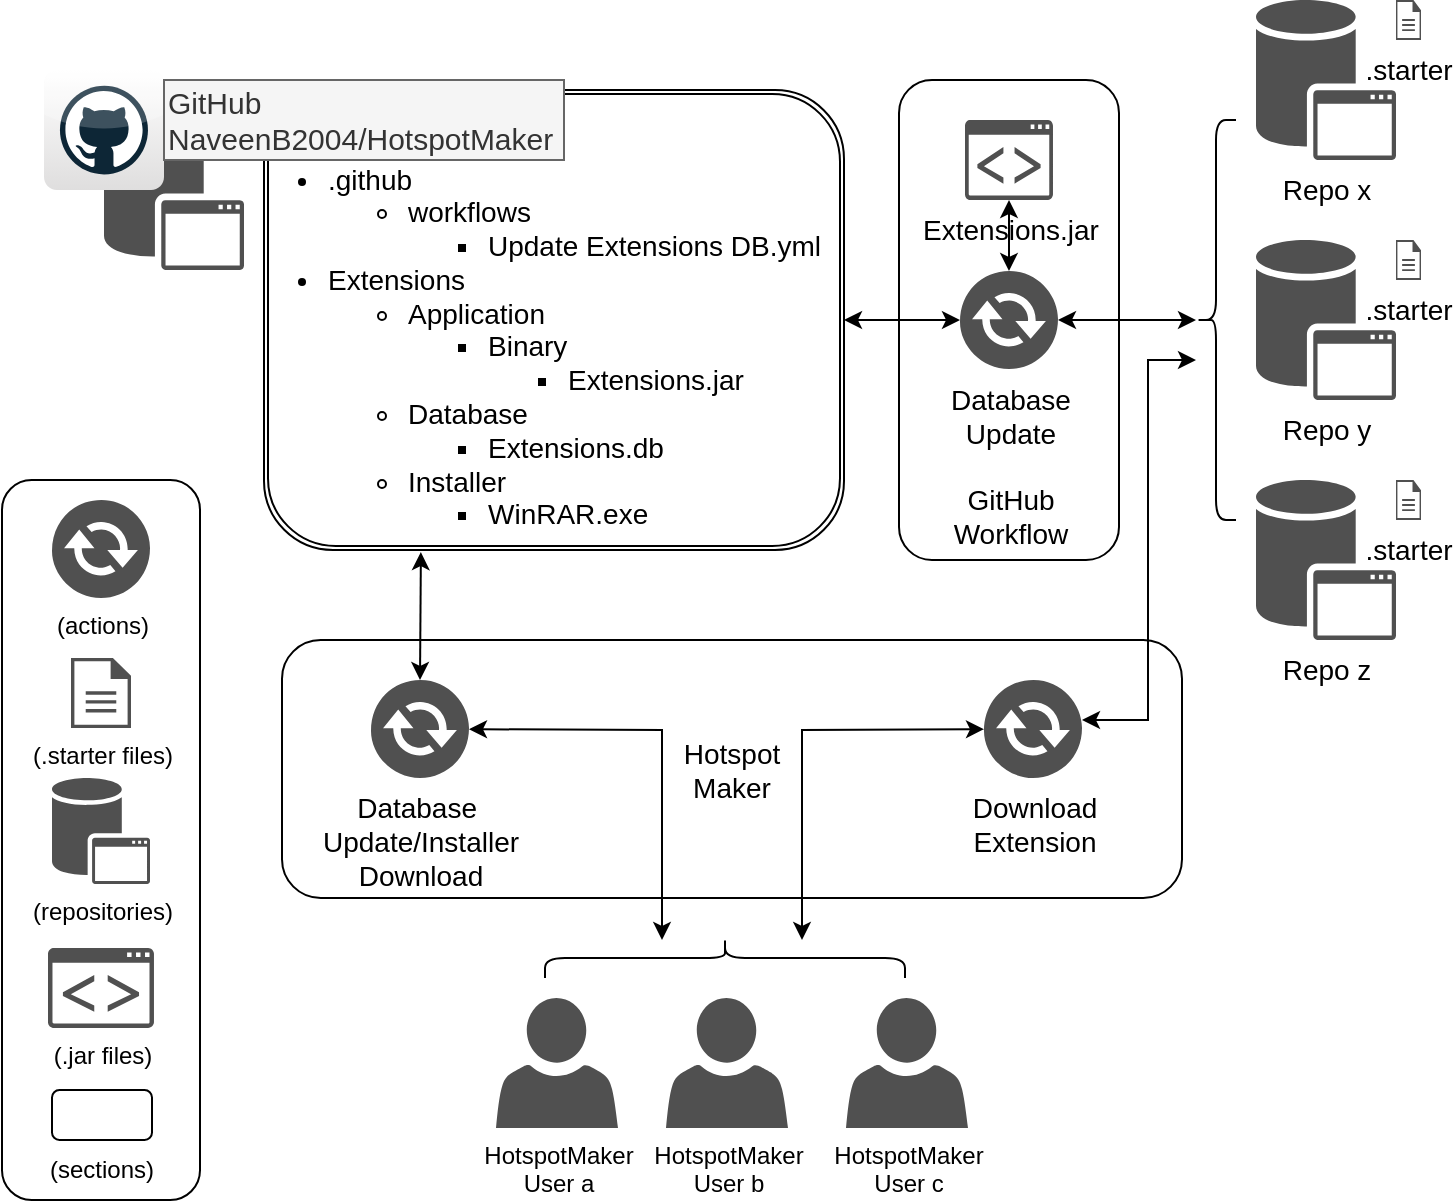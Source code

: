 <mxfile version="21.6.8" type="github">
  <diagram name="Page-1" id="IK4CgEFw9YjIWyyxmLn1">
    <mxGraphModel dx="753" dy="384" grid="1" gridSize="10" guides="1" tooltips="1" connect="1" arrows="1" fold="1" page="1" pageScale="1" pageWidth="750" pageHeight="620" math="0" shadow="0">
      <root>
        <mxCell id="0" />
        <mxCell id="1" parent="0" />
        <mxCell id="Nbu1GZy0OXmOrN2x_37b-14" value="" style="shape=ext;double=1;rounded=1;whiteSpace=wrap;html=1;fillColor=none;" vertex="1" parent="1">
          <mxGeometry x="141" y="55" width="290" height="230" as="geometry" />
        </mxCell>
        <mxCell id="Nbu1GZy0OXmOrN2x_37b-2" value="" style="sketch=0;shadow=0;dashed=0;html=1;strokeColor=none;fillColor=#505050;labelPosition=center;verticalLabelPosition=bottom;verticalAlign=top;outlineConnect=0;align=center;shape=mxgraph.office.databases.application_store;" vertex="1" parent="1">
          <mxGeometry x="61" y="65" width="70" height="80" as="geometry" />
        </mxCell>
        <mxCell id="Nbu1GZy0OXmOrN2x_37b-3" value="" style="dashed=0;outlineConnect=0;html=1;align=center;labelPosition=center;verticalLabelPosition=bottom;verticalAlign=top;shape=mxgraph.webicons.github;gradientColor=#DFDEDE" vertex="1" parent="1">
          <mxGeometry x="31" y="45" width="60" height="60" as="geometry" />
        </mxCell>
        <mxCell id="Nbu1GZy0OXmOrN2x_37b-4" value="GitHub&lt;br style=&quot;font-size: 15px;&quot;&gt;NaveenB2004/HotspotMaker" style="text;html=1;align=left;verticalAlign=middle;whiteSpace=wrap;rounded=0;fillColor=#f5f5f5;strokeColor=#666666;fontColor=#333333;fontSize=15;" vertex="1" parent="1">
          <mxGeometry x="91" y="50" width="200" height="40" as="geometry" />
        </mxCell>
        <mxCell id="Nbu1GZy0OXmOrN2x_37b-7" value="&lt;ul style=&quot;&quot;&gt;&lt;li style=&quot;font-size: 14px;&quot;&gt;.github&lt;/li&gt;&lt;ul style=&quot;&quot;&gt;&lt;li style=&quot;font-size: 14px;&quot;&gt;workflows&lt;/li&gt;&lt;ul style=&quot;&quot;&gt;&lt;li style=&quot;&quot;&gt;Update Extensions DB.yml&lt;br&gt;&lt;/li&gt;&lt;/ul&gt;&lt;/ul&gt;&lt;li style=&quot;font-size: 14px;&quot;&gt;Extensions&lt;/li&gt;&lt;ul style=&quot;font-size: 14px;&quot;&gt;&lt;li style=&quot;font-size: 14px;&quot;&gt;Application&lt;/li&gt;&lt;ul style=&quot;font-size: 14px;&quot;&gt;&lt;li style=&quot;font-size: 14px;&quot;&gt;Binary&lt;/li&gt;&lt;ul style=&quot;font-size: 14px;&quot;&gt;&lt;li style=&quot;font-size: 14px;&quot;&gt;Extensions.jar&lt;/li&gt;&lt;/ul&gt;&lt;/ul&gt;&lt;li style=&quot;font-size: 14px;&quot;&gt;Database&lt;/li&gt;&lt;ul style=&quot;font-size: 14px;&quot;&gt;&lt;li style=&quot;font-size: 14px;&quot;&gt;Extensions.db&lt;/li&gt;&lt;/ul&gt;&lt;li style=&quot;font-size: 14px;&quot;&gt;Installer&lt;/li&gt;&lt;ul style=&quot;font-size: 14px;&quot;&gt;&lt;li style=&quot;font-size: 14px;&quot;&gt;WinRAR.exe&lt;/li&gt;&lt;/ul&gt;&lt;/ul&gt;&lt;/ul&gt;" style="text;strokeColor=none;fillColor=none;html=1;whiteSpace=wrap;verticalAlign=middle;overflow=hidden;fontSize=14;" vertex="1" parent="1">
          <mxGeometry x="131" y="75" width="290" height="210" as="geometry" />
        </mxCell>
        <mxCell id="Nbu1GZy0OXmOrN2x_37b-17" value="Repo z" style="sketch=0;shadow=0;dashed=0;html=1;strokeColor=none;fillColor=#505050;labelPosition=center;verticalLabelPosition=bottom;verticalAlign=top;outlineConnect=0;align=center;shape=mxgraph.office.databases.application_store;fontSize=14;" vertex="1" parent="1">
          <mxGeometry x="637" y="250" width="70" height="80" as="geometry" />
        </mxCell>
        <mxCell id="Nbu1GZy0OXmOrN2x_37b-18" value="" style="shape=curlyBracket;whiteSpace=wrap;html=1;rounded=1;labelPosition=left;verticalLabelPosition=middle;align=right;verticalAlign=middle;" vertex="1" parent="1">
          <mxGeometry x="607" y="70" width="20" height="200" as="geometry" />
        </mxCell>
        <mxCell id="Nbu1GZy0OXmOrN2x_37b-19" value="&lt;font style=&quot;font-size: 14px;&quot;&gt;Database&lt;br&gt;Update&lt;br&gt;&lt;br&gt;GitHub&lt;br&gt;Workflow&lt;/font&gt;" style="sketch=0;pointerEvents=1;shadow=0;dashed=0;html=1;strokeColor=none;fillColor=#505050;labelPosition=center;verticalLabelPosition=bottom;verticalAlign=top;outlineConnect=0;align=center;shape=mxgraph.office.communications.exchange_active_sync;" vertex="1" parent="1">
          <mxGeometry x="489" y="145.5" width="49" height="49" as="geometry" />
        </mxCell>
        <mxCell id="Nbu1GZy0OXmOrN2x_37b-30" value="HotspotMaker&lt;br&gt;User a" style="sketch=0;pointerEvents=1;shadow=0;dashed=0;html=1;strokeColor=none;fillColor=#505050;labelPosition=center;verticalLabelPosition=bottom;verticalAlign=top;outlineConnect=0;align=center;shape=mxgraph.office.users.user;" vertex="1" parent="1">
          <mxGeometry x="257" y="509" width="61" height="65" as="geometry" />
        </mxCell>
        <mxCell id="Nbu1GZy0OXmOrN2x_37b-31" value="HotspotMaker&lt;br style=&quot;border-color: var(--border-color);&quot;&gt;User b" style="sketch=0;pointerEvents=1;shadow=0;dashed=0;html=1;strokeColor=none;fillColor=#505050;labelPosition=center;verticalLabelPosition=bottom;verticalAlign=top;outlineConnect=0;align=center;shape=mxgraph.office.users.user;" vertex="1" parent="1">
          <mxGeometry x="342" y="509" width="61" height="65" as="geometry" />
        </mxCell>
        <mxCell id="Nbu1GZy0OXmOrN2x_37b-32" value="HotspotMaker&lt;br style=&quot;border-color: var(--border-color);&quot;&gt;User c" style="sketch=0;pointerEvents=1;shadow=0;dashed=0;html=1;strokeColor=none;fillColor=#505050;labelPosition=center;verticalLabelPosition=bottom;verticalAlign=top;outlineConnect=0;align=center;shape=mxgraph.office.users.user;" vertex="1" parent="1">
          <mxGeometry x="432" y="509" width="61" height="65" as="geometry" />
        </mxCell>
        <mxCell id="Nbu1GZy0OXmOrN2x_37b-33" value="" style="shape=curlyBracket;whiteSpace=wrap;html=1;rounded=1;labelPosition=left;verticalLabelPosition=middle;align=right;verticalAlign=middle;size=0.5;rotation=90;" vertex="1" parent="1">
          <mxGeometry x="361.5" y="399" width="20" height="180" as="geometry" />
        </mxCell>
        <mxCell id="Nbu1GZy0OXmOrN2x_37b-35" value="Extensions.jar" style="sketch=0;pointerEvents=1;shadow=0;dashed=0;html=1;strokeColor=none;fillColor=#505050;labelPosition=center;verticalLabelPosition=bottom;verticalAlign=top;outlineConnect=0;align=center;shape=mxgraph.office.communications.ucwa_application;fontSize=14;" vertex="1" parent="1">
          <mxGeometry x="491.5" y="70" width="44" height="40" as="geometry" />
        </mxCell>
        <mxCell id="Nbu1GZy0OXmOrN2x_37b-37" value="&lt;font style=&quot;font-size: 14px;&quot;&gt;.starter&lt;/font&gt;" style="sketch=0;pointerEvents=1;shadow=0;dashed=0;html=1;strokeColor=none;fillColor=#505050;labelPosition=center;verticalLabelPosition=bottom;verticalAlign=top;outlineConnect=0;align=center;shape=mxgraph.office.concepts.document;" vertex="1" parent="1">
          <mxGeometry x="707" y="250" width="12.5" height="20" as="geometry" />
        </mxCell>
        <mxCell id="Nbu1GZy0OXmOrN2x_37b-38" value="Repo y" style="sketch=0;shadow=0;dashed=0;html=1;strokeColor=none;fillColor=#505050;labelPosition=center;verticalLabelPosition=bottom;verticalAlign=top;outlineConnect=0;align=center;shape=mxgraph.office.databases.application_store;fontSize=14;" vertex="1" parent="1">
          <mxGeometry x="637" y="130" width="70" height="80" as="geometry" />
        </mxCell>
        <mxCell id="Nbu1GZy0OXmOrN2x_37b-39" value="&lt;font style=&quot;font-size: 14px;&quot;&gt;.starter&lt;/font&gt;" style="sketch=0;pointerEvents=1;shadow=0;dashed=0;html=1;strokeColor=none;fillColor=#505050;labelPosition=center;verticalLabelPosition=bottom;verticalAlign=top;outlineConnect=0;align=center;shape=mxgraph.office.concepts.document;" vertex="1" parent="1">
          <mxGeometry x="707" y="130" width="12.5" height="20" as="geometry" />
        </mxCell>
        <mxCell id="Nbu1GZy0OXmOrN2x_37b-40" value="Repo x" style="sketch=0;shadow=0;dashed=0;html=1;strokeColor=none;fillColor=#505050;labelPosition=center;verticalLabelPosition=bottom;verticalAlign=top;outlineConnect=0;align=center;shape=mxgraph.office.databases.application_store;fontSize=14;" vertex="1" parent="1">
          <mxGeometry x="637" y="10" width="70" height="80" as="geometry" />
        </mxCell>
        <mxCell id="Nbu1GZy0OXmOrN2x_37b-41" value="&lt;font style=&quot;font-size: 14px;&quot;&gt;.starter&lt;/font&gt;" style="sketch=0;pointerEvents=1;shadow=0;dashed=0;html=1;strokeColor=none;fillColor=#505050;labelPosition=center;verticalLabelPosition=bottom;verticalAlign=top;outlineConnect=0;align=center;shape=mxgraph.office.concepts.document;" vertex="1" parent="1">
          <mxGeometry x="707" y="10" width="12.5" height="20" as="geometry" />
        </mxCell>
        <mxCell id="Nbu1GZy0OXmOrN2x_37b-42" value="&lt;font style=&quot;font-size: 14px;&quot;&gt;Database&amp;nbsp;&lt;br&gt;Update/Installer&lt;br&gt;Download&lt;/font&gt;" style="sketch=0;pointerEvents=1;shadow=0;dashed=0;html=1;strokeColor=none;fillColor=#505050;labelPosition=center;verticalLabelPosition=bottom;verticalAlign=top;outlineConnect=0;align=center;shape=mxgraph.office.communications.exchange_active_sync;" vertex="1" parent="1">
          <mxGeometry x="194.5" y="350" width="49" height="49" as="geometry" />
        </mxCell>
        <mxCell id="Nbu1GZy0OXmOrN2x_37b-50" value="Download&lt;br style=&quot;font-size: 14px;&quot;&gt;Extension" style="sketch=0;pointerEvents=1;shadow=0;dashed=0;html=1;strokeColor=none;fillColor=#505050;labelPosition=center;verticalLabelPosition=bottom;verticalAlign=top;outlineConnect=0;align=center;shape=mxgraph.office.communications.exchange_active_sync;fontSize=14;" vertex="1" parent="1">
          <mxGeometry x="501" y="350" width="49" height="49" as="geometry" />
        </mxCell>
        <mxCell id="Nbu1GZy0OXmOrN2x_37b-69" value="&lt;font style=&quot;font-size: 14px;&quot;&gt;Hotspot&lt;br&gt;Maker&lt;/font&gt;" style="rounded=1;whiteSpace=wrap;html=1;fillColor=none;" vertex="1" parent="1">
          <mxGeometry x="150" y="330" width="450" height="129" as="geometry" />
        </mxCell>
        <mxCell id="Nbu1GZy0OXmOrN2x_37b-73" value="" style="endArrow=classic;startArrow=classic;html=1;rounded=0;" edge="1" parent="1" target="Nbu1GZy0OXmOrN2x_37b-50">
          <mxGeometry width="50" height="50" relative="1" as="geometry">
            <mxPoint x="410" y="480" as="sourcePoint" />
            <mxPoint x="470" y="380" as="targetPoint" />
            <Array as="points">
              <mxPoint x="410" y="430" />
              <mxPoint x="410" y="375" />
            </Array>
          </mxGeometry>
        </mxCell>
        <mxCell id="Nbu1GZy0OXmOrN2x_37b-74" value="" style="endArrow=classic;startArrow=classic;html=1;rounded=0;" edge="1" parent="1" target="Nbu1GZy0OXmOrN2x_37b-42">
          <mxGeometry width="50" height="50" relative="1" as="geometry">
            <mxPoint x="340" y="480" as="sourcePoint" />
            <mxPoint x="390" y="400" as="targetPoint" />
            <Array as="points">
              <mxPoint x="340" y="375" />
            </Array>
          </mxGeometry>
        </mxCell>
        <mxCell id="Nbu1GZy0OXmOrN2x_37b-75" value="" style="endArrow=classic;startArrow=classic;html=1;rounded=0;entryX=0.305;entryY=1.005;entryDx=0;entryDy=0;entryPerimeter=0;" edge="1" parent="1" target="Nbu1GZy0OXmOrN2x_37b-7">
          <mxGeometry width="50" height="50" relative="1" as="geometry">
            <mxPoint x="219" y="350" as="sourcePoint" />
            <mxPoint x="317.5" y="300" as="targetPoint" />
            <Array as="points" />
          </mxGeometry>
        </mxCell>
        <mxCell id="Nbu1GZy0OXmOrN2x_37b-76" value="" style="endArrow=classic;startArrow=classic;html=1;rounded=0;" edge="1" parent="1">
          <mxGeometry width="50" height="50" relative="1" as="geometry">
            <mxPoint x="550" y="370" as="sourcePoint" />
            <mxPoint x="607" y="190" as="targetPoint" />
            <Array as="points">
              <mxPoint x="570" y="370" />
              <mxPoint x="583" y="370" />
              <mxPoint x="583" y="190" />
            </Array>
          </mxGeometry>
        </mxCell>
        <mxCell id="Nbu1GZy0OXmOrN2x_37b-77" value="" style="endArrow=classic;startArrow=classic;html=1;rounded=0;" edge="1" parent="1" source="Nbu1GZy0OXmOrN2x_37b-19" target="Nbu1GZy0OXmOrN2x_37b-35">
          <mxGeometry width="50" height="50" relative="1" as="geometry">
            <mxPoint x="477" y="210" as="sourcePoint" />
            <mxPoint x="527" y="160" as="targetPoint" />
          </mxGeometry>
        </mxCell>
        <mxCell id="Nbu1GZy0OXmOrN2x_37b-78" value="" style="endArrow=classic;startArrow=classic;html=1;rounded=0;exitX=1;exitY=0.5;exitDx=0;exitDy=0;" edge="1" parent="1" source="Nbu1GZy0OXmOrN2x_37b-14" target="Nbu1GZy0OXmOrN2x_37b-19">
          <mxGeometry width="50" height="50" relative="1" as="geometry">
            <mxPoint x="467" y="280" as="sourcePoint" />
            <mxPoint x="517" y="230" as="targetPoint" />
          </mxGeometry>
        </mxCell>
        <mxCell id="Nbu1GZy0OXmOrN2x_37b-79" value="" style="endArrow=classic;startArrow=classic;html=1;rounded=0;" edge="1" parent="1" source="Nbu1GZy0OXmOrN2x_37b-19" target="Nbu1GZy0OXmOrN2x_37b-18">
          <mxGeometry width="50" height="50" relative="1" as="geometry">
            <mxPoint x="467" y="280" as="sourcePoint" />
            <mxPoint x="517" y="230" as="targetPoint" />
          </mxGeometry>
        </mxCell>
        <mxCell id="Nbu1GZy0OXmOrN2x_37b-80" value="" style="rounded=1;whiteSpace=wrap;html=1;fillColor=none;" vertex="1" parent="1">
          <mxGeometry x="458.5" y="50" width="110" height="240" as="geometry" />
        </mxCell>
        <mxCell id="Nbu1GZy0OXmOrN2x_37b-82" value="" style="rounded=1;whiteSpace=wrap;html=1;fillColor=none;" vertex="1" parent="1">
          <mxGeometry x="10" y="250" width="99" height="360" as="geometry" />
        </mxCell>
        <mxCell id="Nbu1GZy0OXmOrN2x_37b-83" value="&lt;font style=&quot;font-size: 12px;&quot;&gt;(actions)&lt;/font&gt;" style="sketch=0;pointerEvents=1;shadow=0;dashed=0;html=1;strokeColor=none;fillColor=#505050;labelPosition=center;verticalLabelPosition=bottom;verticalAlign=top;outlineConnect=0;align=center;shape=mxgraph.office.communications.exchange_active_sync;" vertex="1" parent="1">
          <mxGeometry x="35" y="260" width="49" height="49" as="geometry" />
        </mxCell>
        <mxCell id="Nbu1GZy0OXmOrN2x_37b-84" value="(.starter files)" style="sketch=0;pointerEvents=1;shadow=0;dashed=0;html=1;strokeColor=none;fillColor=#505050;labelPosition=center;verticalLabelPosition=bottom;verticalAlign=top;outlineConnect=0;align=center;shape=mxgraph.office.concepts.document;" vertex="1" parent="1">
          <mxGeometry x="44.5" y="339" width="30" height="35" as="geometry" />
        </mxCell>
        <mxCell id="Nbu1GZy0OXmOrN2x_37b-86" value="(repositories)" style="sketch=0;shadow=0;dashed=0;html=1;strokeColor=none;fillColor=#505050;labelPosition=center;verticalLabelPosition=bottom;verticalAlign=top;outlineConnect=0;align=center;shape=mxgraph.office.databases.application_store;" vertex="1" parent="1">
          <mxGeometry x="35" y="399" width="49" height="53" as="geometry" />
        </mxCell>
        <mxCell id="Nbu1GZy0OXmOrN2x_37b-87" value="(.jar files)" style="sketch=0;pointerEvents=1;shadow=0;dashed=0;html=1;strokeColor=none;fillColor=#505050;labelPosition=center;verticalLabelPosition=bottom;verticalAlign=top;outlineConnect=0;align=center;shape=mxgraph.office.communications.ucwa_application;" vertex="1" parent="1">
          <mxGeometry x="33" y="484" width="53" height="40" as="geometry" />
        </mxCell>
        <mxCell id="Nbu1GZy0OXmOrN2x_37b-88" value="" style="rounded=1;whiteSpace=wrap;html=1;" vertex="1" parent="1">
          <mxGeometry x="35" y="555" width="50" height="25" as="geometry" />
        </mxCell>
        <mxCell id="Nbu1GZy0OXmOrN2x_37b-89" value="(sections)" style="text;html=1;strokeColor=none;fillColor=none;align=center;verticalAlign=middle;whiteSpace=wrap;rounded=0;" vertex="1" parent="1">
          <mxGeometry x="30" y="580" width="60" height="30" as="geometry" />
        </mxCell>
      </root>
    </mxGraphModel>
  </diagram>
</mxfile>
